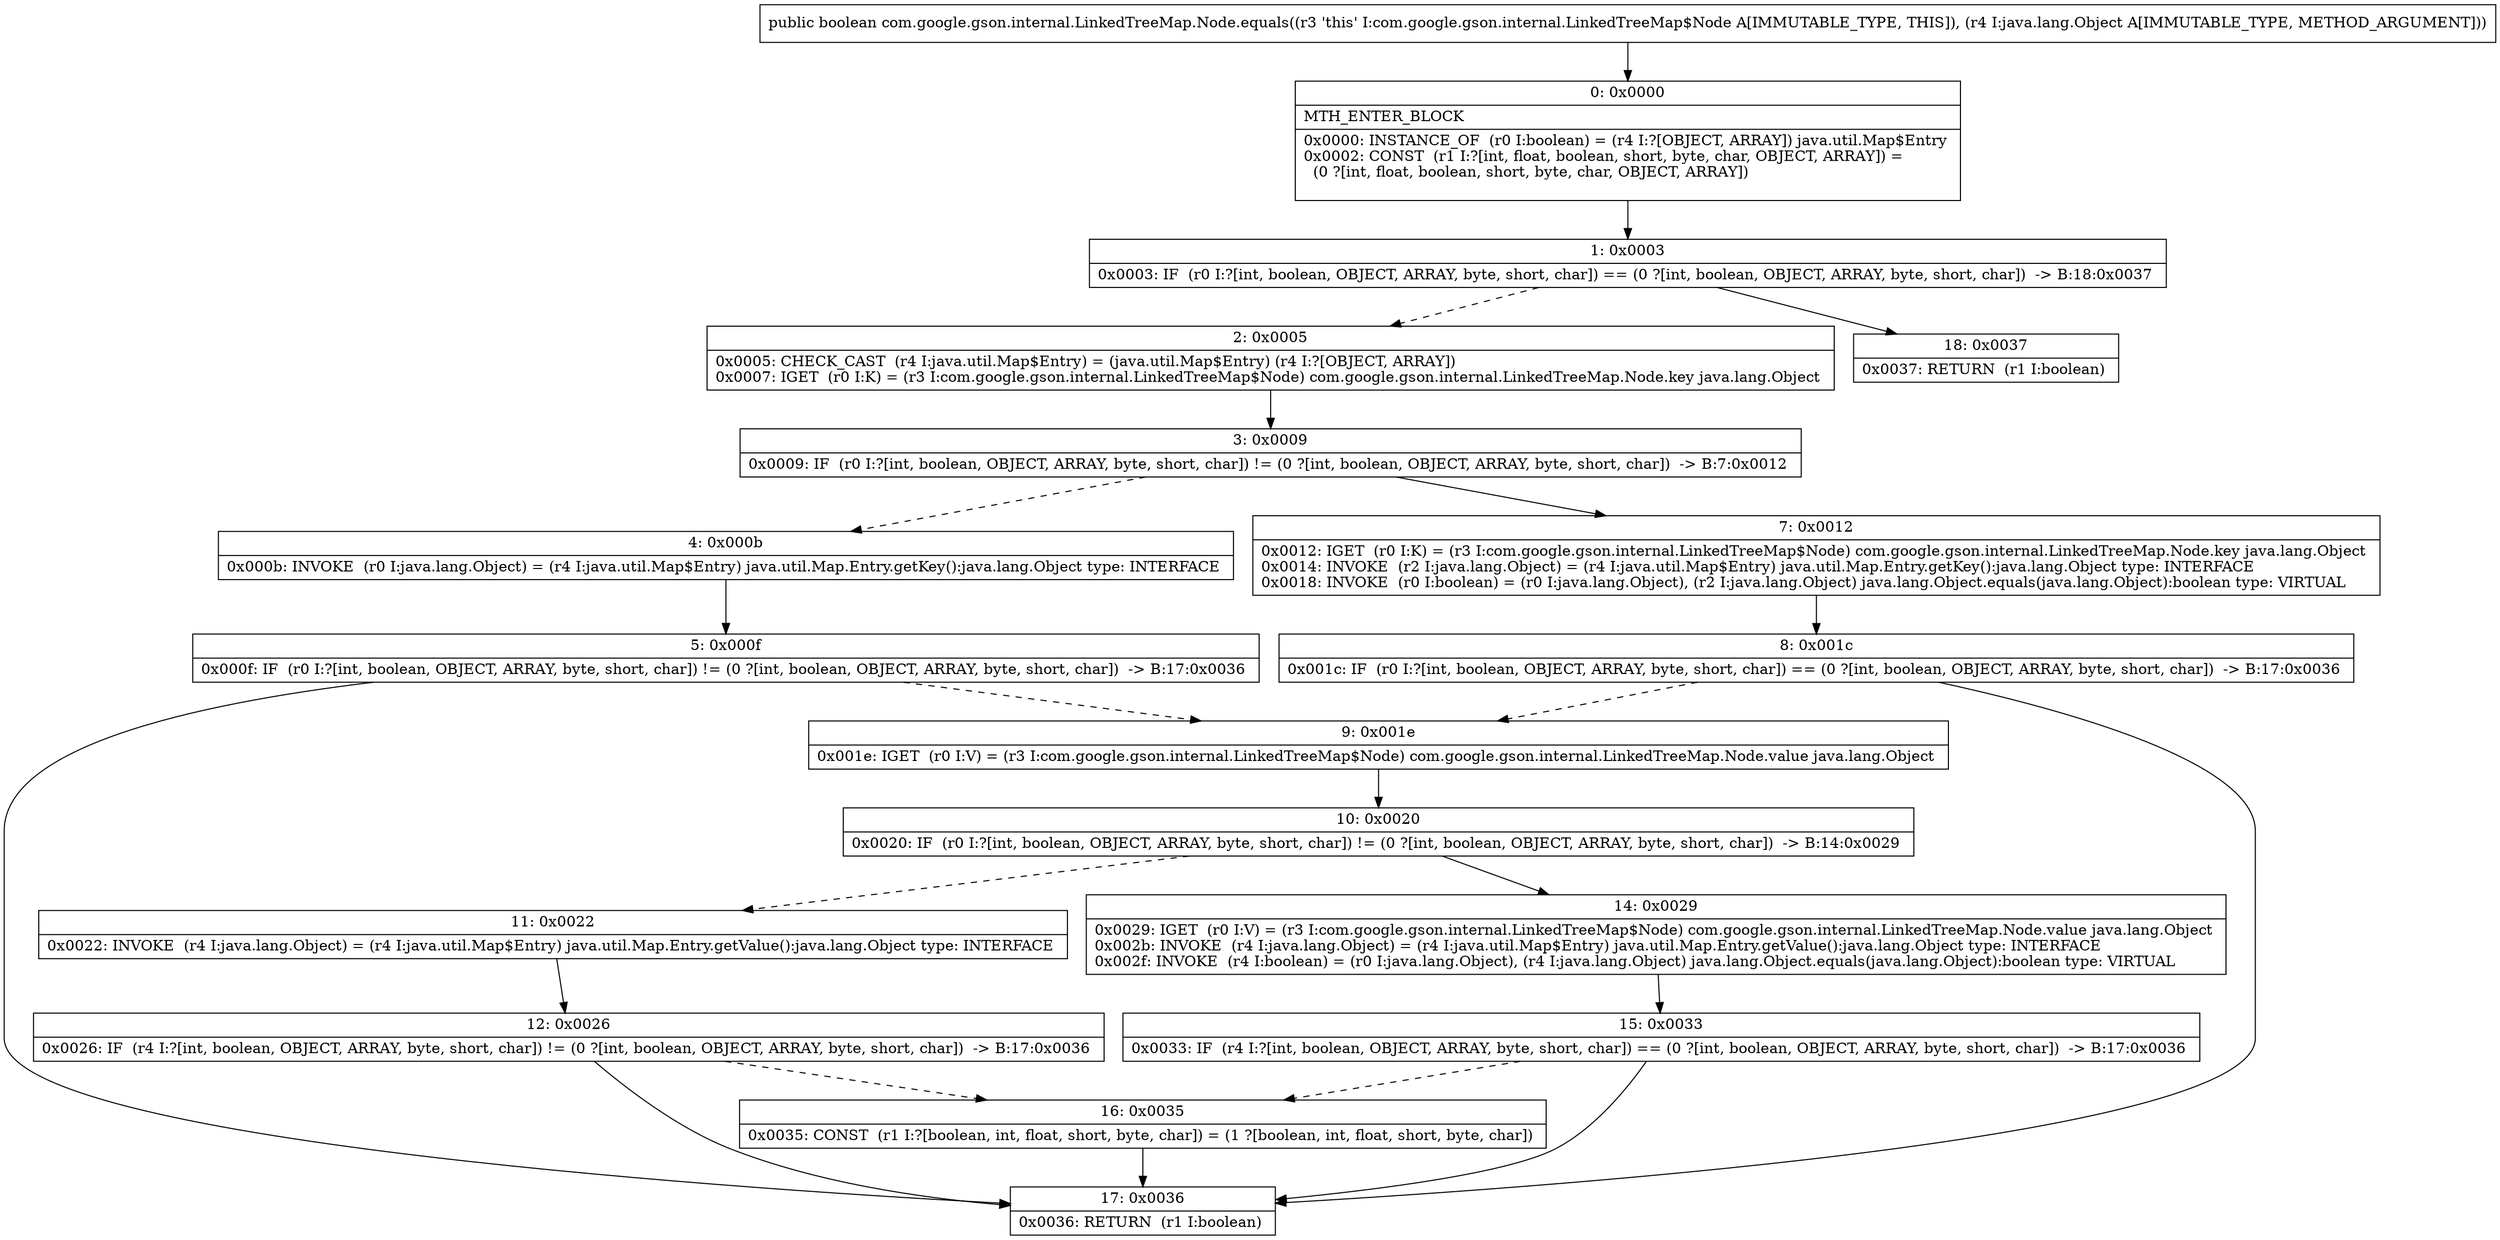digraph "CFG forcom.google.gson.internal.LinkedTreeMap.Node.equals(Ljava\/lang\/Object;)Z" {
Node_0 [shape=record,label="{0\:\ 0x0000|MTH_ENTER_BLOCK\l|0x0000: INSTANCE_OF  (r0 I:boolean) = (r4 I:?[OBJECT, ARRAY]) java.util.Map$Entry \l0x0002: CONST  (r1 I:?[int, float, boolean, short, byte, char, OBJECT, ARRAY]) = \l  (0 ?[int, float, boolean, short, byte, char, OBJECT, ARRAY])\l \l}"];
Node_1 [shape=record,label="{1\:\ 0x0003|0x0003: IF  (r0 I:?[int, boolean, OBJECT, ARRAY, byte, short, char]) == (0 ?[int, boolean, OBJECT, ARRAY, byte, short, char])  \-\> B:18:0x0037 \l}"];
Node_2 [shape=record,label="{2\:\ 0x0005|0x0005: CHECK_CAST  (r4 I:java.util.Map$Entry) = (java.util.Map$Entry) (r4 I:?[OBJECT, ARRAY]) \l0x0007: IGET  (r0 I:K) = (r3 I:com.google.gson.internal.LinkedTreeMap$Node) com.google.gson.internal.LinkedTreeMap.Node.key java.lang.Object \l}"];
Node_3 [shape=record,label="{3\:\ 0x0009|0x0009: IF  (r0 I:?[int, boolean, OBJECT, ARRAY, byte, short, char]) != (0 ?[int, boolean, OBJECT, ARRAY, byte, short, char])  \-\> B:7:0x0012 \l}"];
Node_4 [shape=record,label="{4\:\ 0x000b|0x000b: INVOKE  (r0 I:java.lang.Object) = (r4 I:java.util.Map$Entry) java.util.Map.Entry.getKey():java.lang.Object type: INTERFACE \l}"];
Node_5 [shape=record,label="{5\:\ 0x000f|0x000f: IF  (r0 I:?[int, boolean, OBJECT, ARRAY, byte, short, char]) != (0 ?[int, boolean, OBJECT, ARRAY, byte, short, char])  \-\> B:17:0x0036 \l}"];
Node_7 [shape=record,label="{7\:\ 0x0012|0x0012: IGET  (r0 I:K) = (r3 I:com.google.gson.internal.LinkedTreeMap$Node) com.google.gson.internal.LinkedTreeMap.Node.key java.lang.Object \l0x0014: INVOKE  (r2 I:java.lang.Object) = (r4 I:java.util.Map$Entry) java.util.Map.Entry.getKey():java.lang.Object type: INTERFACE \l0x0018: INVOKE  (r0 I:boolean) = (r0 I:java.lang.Object), (r2 I:java.lang.Object) java.lang.Object.equals(java.lang.Object):boolean type: VIRTUAL \l}"];
Node_8 [shape=record,label="{8\:\ 0x001c|0x001c: IF  (r0 I:?[int, boolean, OBJECT, ARRAY, byte, short, char]) == (0 ?[int, boolean, OBJECT, ARRAY, byte, short, char])  \-\> B:17:0x0036 \l}"];
Node_9 [shape=record,label="{9\:\ 0x001e|0x001e: IGET  (r0 I:V) = (r3 I:com.google.gson.internal.LinkedTreeMap$Node) com.google.gson.internal.LinkedTreeMap.Node.value java.lang.Object \l}"];
Node_10 [shape=record,label="{10\:\ 0x0020|0x0020: IF  (r0 I:?[int, boolean, OBJECT, ARRAY, byte, short, char]) != (0 ?[int, boolean, OBJECT, ARRAY, byte, short, char])  \-\> B:14:0x0029 \l}"];
Node_11 [shape=record,label="{11\:\ 0x0022|0x0022: INVOKE  (r4 I:java.lang.Object) = (r4 I:java.util.Map$Entry) java.util.Map.Entry.getValue():java.lang.Object type: INTERFACE \l}"];
Node_12 [shape=record,label="{12\:\ 0x0026|0x0026: IF  (r4 I:?[int, boolean, OBJECT, ARRAY, byte, short, char]) != (0 ?[int, boolean, OBJECT, ARRAY, byte, short, char])  \-\> B:17:0x0036 \l}"];
Node_14 [shape=record,label="{14\:\ 0x0029|0x0029: IGET  (r0 I:V) = (r3 I:com.google.gson.internal.LinkedTreeMap$Node) com.google.gson.internal.LinkedTreeMap.Node.value java.lang.Object \l0x002b: INVOKE  (r4 I:java.lang.Object) = (r4 I:java.util.Map$Entry) java.util.Map.Entry.getValue():java.lang.Object type: INTERFACE \l0x002f: INVOKE  (r4 I:boolean) = (r0 I:java.lang.Object), (r4 I:java.lang.Object) java.lang.Object.equals(java.lang.Object):boolean type: VIRTUAL \l}"];
Node_15 [shape=record,label="{15\:\ 0x0033|0x0033: IF  (r4 I:?[int, boolean, OBJECT, ARRAY, byte, short, char]) == (0 ?[int, boolean, OBJECT, ARRAY, byte, short, char])  \-\> B:17:0x0036 \l}"];
Node_16 [shape=record,label="{16\:\ 0x0035|0x0035: CONST  (r1 I:?[boolean, int, float, short, byte, char]) = (1 ?[boolean, int, float, short, byte, char]) \l}"];
Node_17 [shape=record,label="{17\:\ 0x0036|0x0036: RETURN  (r1 I:boolean) \l}"];
Node_18 [shape=record,label="{18\:\ 0x0037|0x0037: RETURN  (r1 I:boolean) \l}"];
MethodNode[shape=record,label="{public boolean com.google.gson.internal.LinkedTreeMap.Node.equals((r3 'this' I:com.google.gson.internal.LinkedTreeMap$Node A[IMMUTABLE_TYPE, THIS]), (r4 I:java.lang.Object A[IMMUTABLE_TYPE, METHOD_ARGUMENT])) }"];
MethodNode -> Node_0;
Node_0 -> Node_1;
Node_1 -> Node_2[style=dashed];
Node_1 -> Node_18;
Node_2 -> Node_3;
Node_3 -> Node_4[style=dashed];
Node_3 -> Node_7;
Node_4 -> Node_5;
Node_5 -> Node_17;
Node_5 -> Node_9[style=dashed];
Node_7 -> Node_8;
Node_8 -> Node_9[style=dashed];
Node_8 -> Node_17;
Node_9 -> Node_10;
Node_10 -> Node_11[style=dashed];
Node_10 -> Node_14;
Node_11 -> Node_12;
Node_12 -> Node_17;
Node_12 -> Node_16[style=dashed];
Node_14 -> Node_15;
Node_15 -> Node_16[style=dashed];
Node_15 -> Node_17;
Node_16 -> Node_17;
}

